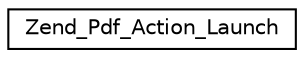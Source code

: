 digraph G
{
  edge [fontname="Helvetica",fontsize="10",labelfontname="Helvetica",labelfontsize="10"];
  node [fontname="Helvetica",fontsize="10",shape=record];
  rankdir="LR";
  Node1 [label="Zend_Pdf_Action_Launch",height=0.2,width=0.4,color="black", fillcolor="white", style="filled",URL="$class_zend___pdf___action___launch.html"];
}
